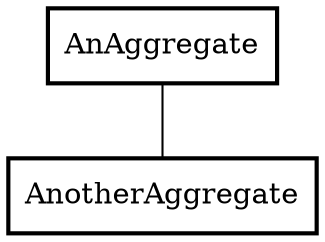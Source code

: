 graph {
splines=spline;
overlap=false;
"AnAggregate" -- "AnotherAggregate" [style=solid];
"AnAggregate"[shape=box,style=bold];
"AnotherAggregate"[shape=box,style=bold];
}

